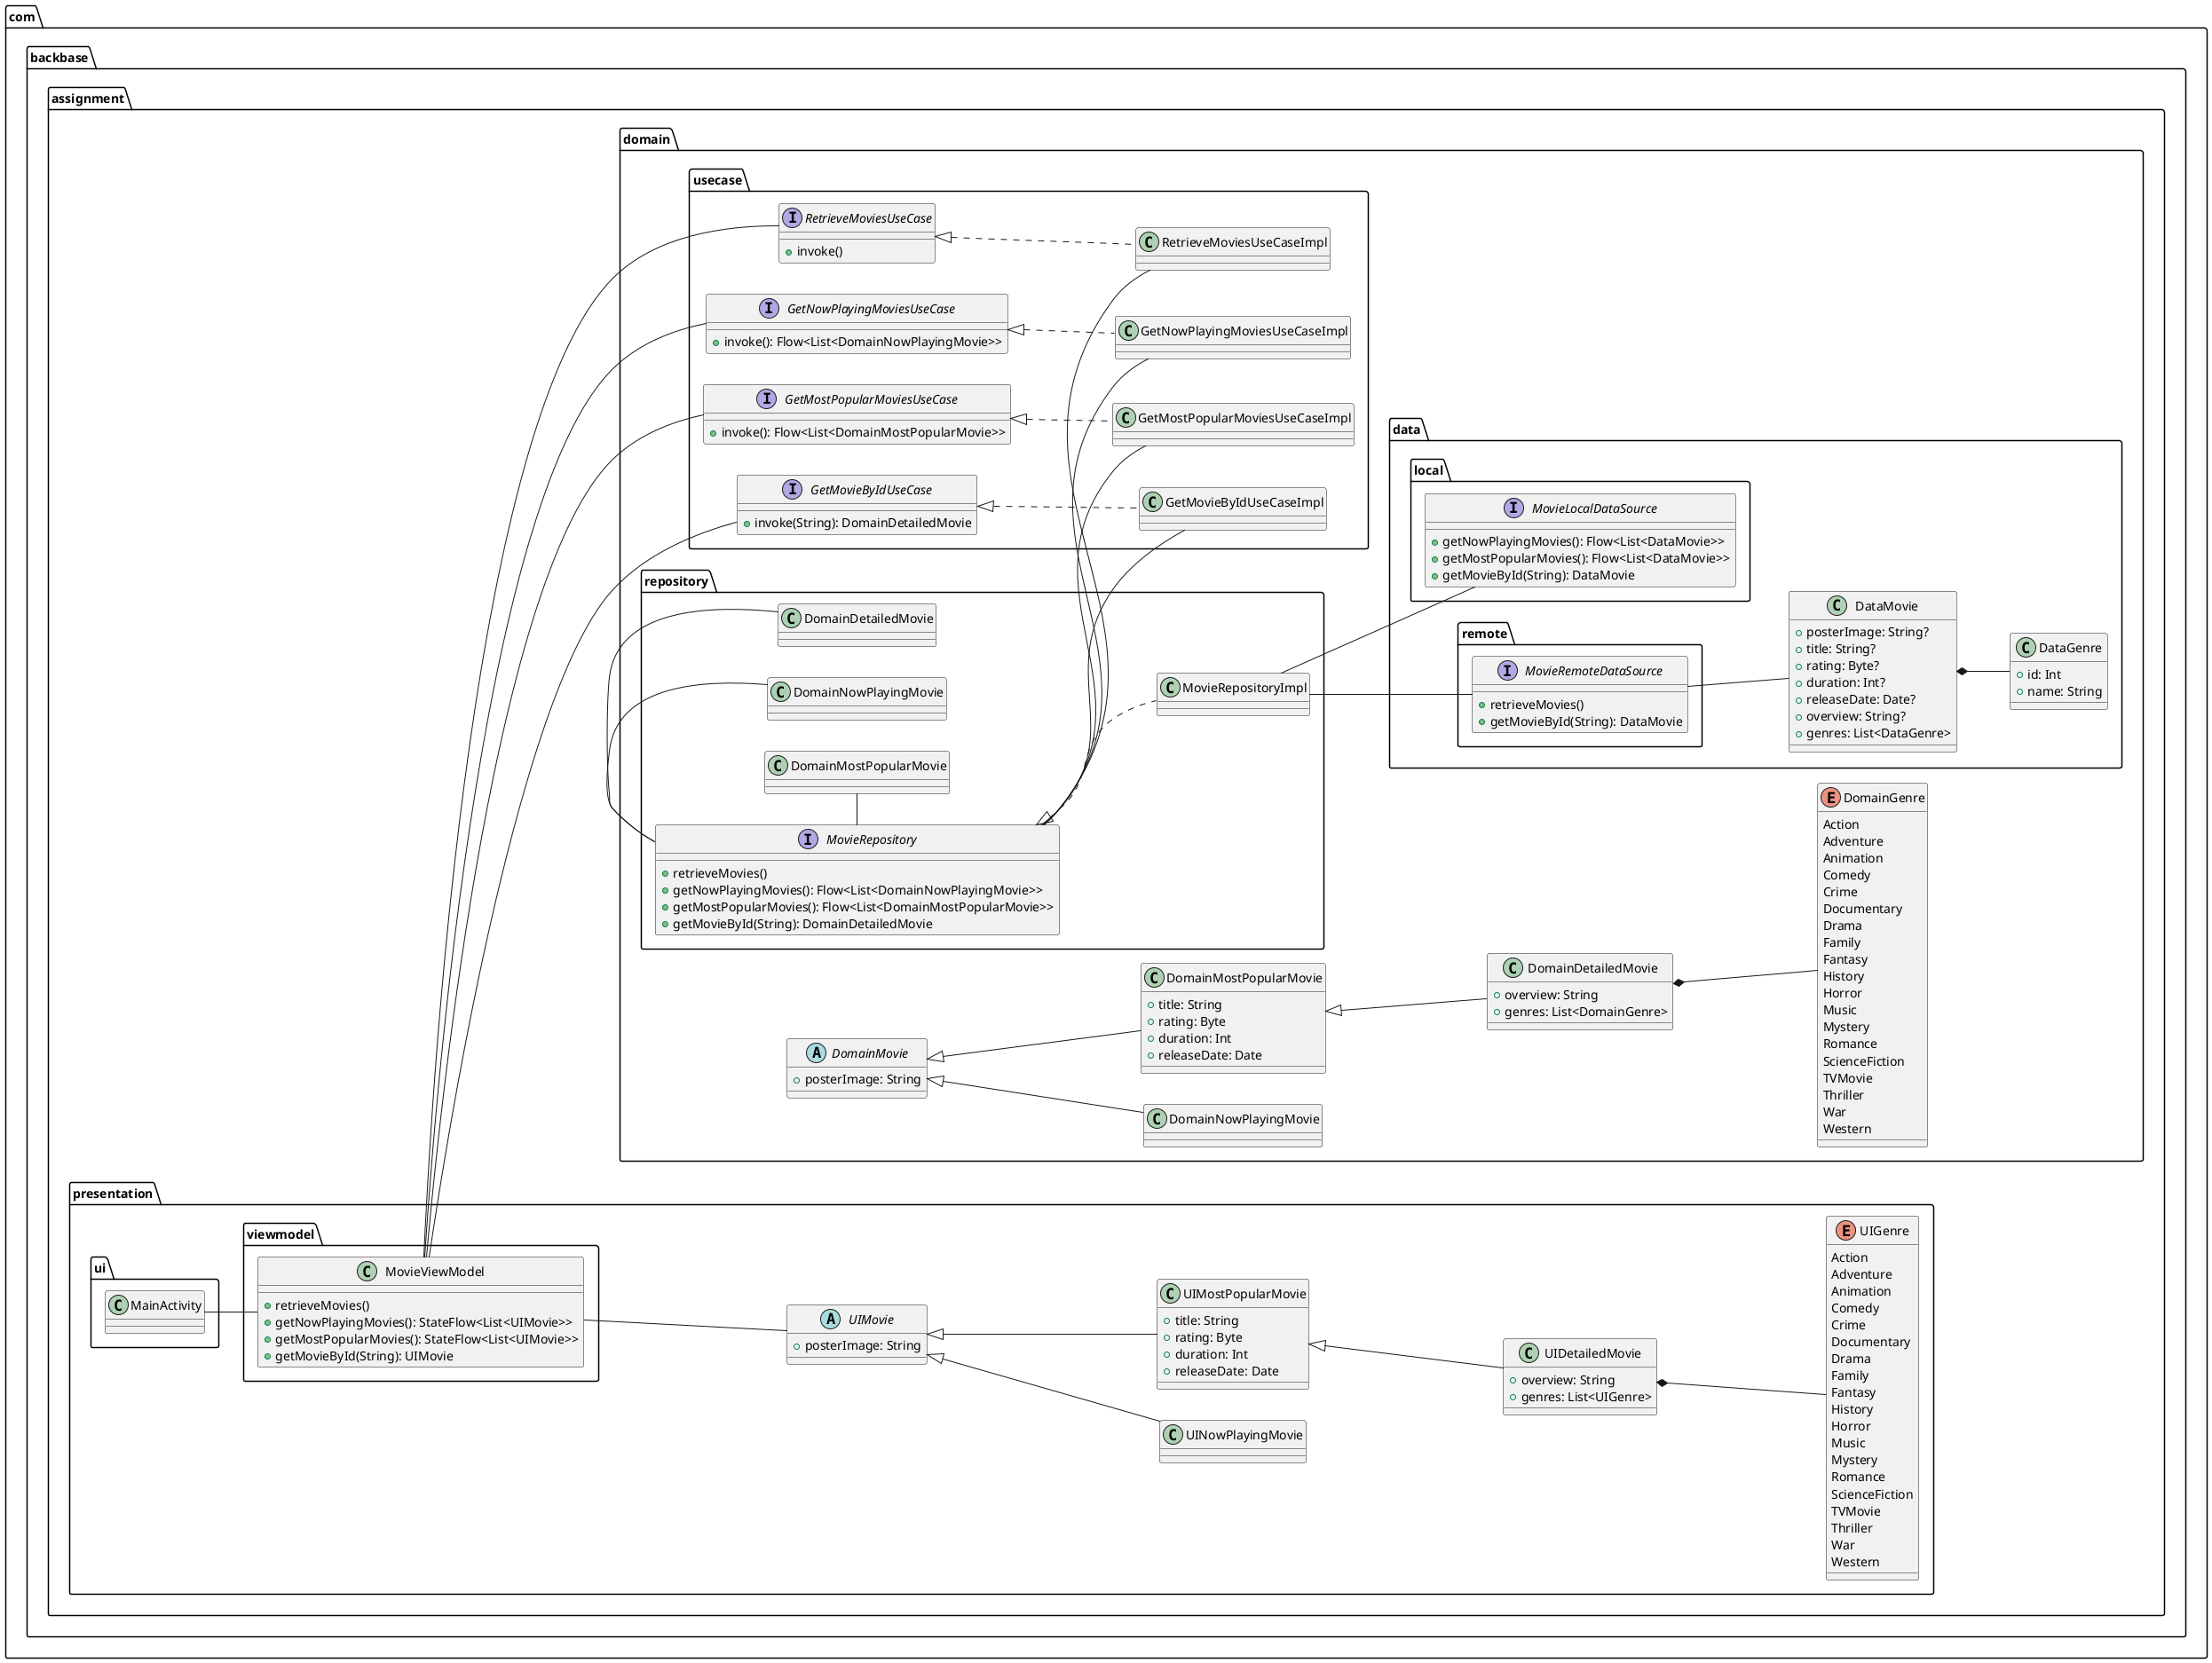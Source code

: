 @startuml

left to right direction

package com.backbase.assignment {

package presentation {

package ui {

class MainActivity

}

package viewmodel {

class MovieViewModel {
+ retrieveMovies()
+ getNowPlayingMovies(): StateFlow<List<UIMovie>>
+ getMostPopularMovies(): StateFlow<List<UIMovie>>
+ getMovieById(String): UIMovie
}

}

abstract class UIMovie {
+ posterImage: String
}

class UINowPlayingMovie extends UIMovie

class UIMostPopularMovie extends UIMovie {
+ title: String
+ rating: Byte
+ duration: Int
+ releaseDate: Date
}

class UIDetailedMovie extends UIMostPopularMovie {
+ overview: String
+ genres: List<UIGenre>
}

enum UIGenre {
Action
Adventure
Animation
Comedy
Crime
Documentary
Drama
Family
Fantasy
History
Horror
Music
Mystery
Romance
ScienceFiction
TVMovie
Thriller
War
Western
}

UIDetailedMovie *-- UIGenre

MainActivity -- MovieViewModel
MovieViewModel -- UIMovie

}

package domain {

package usecase {

interface RetrieveMoviesUseCase {
+ invoke()
}

class RetrieveMoviesUseCaseImpl implements RetrieveMoviesUseCase

interface GetNowPlayingMoviesUseCase {
+ invoke(): Flow<List<DomainNowPlayingMovie>>
}

class GetNowPlayingMoviesUseCaseImpl implements GetNowPlayingMoviesUseCase

interface GetMostPopularMoviesUseCase {
+ invoke(): Flow<List<DomainMostPopularMovie>>
}

class GetMostPopularMoviesUseCaseImpl implements GetMostPopularMoviesUseCase

interface GetMovieByIdUseCase {
+ invoke(String): DomainDetailedMovie
}

class GetMovieByIdUseCaseImpl implements GetMovieByIdUseCase

MovieViewModel -- RetrieveMoviesUseCase
MovieViewModel -- GetNowPlayingMoviesUseCase
MovieViewModel -- GetMostPopularMoviesUseCase
MovieViewModel -- GetMovieByIdUseCase

}

package repository {

interface MovieRepository {
+ retrieveMovies()
+ getNowPlayingMovies(): Flow<List<DomainNowPlayingMovie>>
+ getMostPopularMovies(): Flow<List<DomainMostPopularMovie>>
+ getMovieById(String): DomainDetailedMovie
}

class MovieRepositoryImpl implements MovieRepository

MovieRepository -- RetrieveMoviesUseCaseImpl
MovieRepository -- GetNowPlayingMoviesUseCaseImpl
MovieRepository -- GetMostPopularMoviesUseCaseImpl
MovieRepository -- GetMovieByIdUseCaseImpl

MovieRepository -R- DomainNowPlayingMovie
MovieRepository -R- DomainMostPopularMovie
MovieRepository -R- DomainDetailedMovie

}

abstract class DomainMovie {
+ posterImage: String
}

class DomainNowPlayingMovie extends DomainMovie

class DomainMostPopularMovie extends DomainMovie {
+ title: String
+ rating: Byte
+ duration: Int
+ releaseDate: Date
}

class DomainDetailedMovie extends DomainMostPopularMovie {
+ overview: String
+ genres: List<DomainGenre>
}

enum DomainGenre {
Action
Adventure
Animation
Comedy
Crime
Documentary
Drama
Family
Fantasy
History
Horror
Music
Mystery
Romance
ScienceFiction
TVMovie
Thriller
War
Western
}

DomainDetailedMovie *-- DomainGenre

package data {

package local {

interface MovieLocalDataSource {
+ getNowPlayingMovies(): Flow<List<DataMovie>>
+ getMostPopularMovies(): Flow<List<DataMovie>>
+ getMovieById(String): DataMovie
}

}

package remote {

interface MovieRemoteDataSource {
+ retrieveMovies()
+ getMovieById(String): DataMovie
}

}

MovieRepositoryImpl -- MovieLocalDataSource
MovieRepositoryImpl -- MovieRemoteDataSource

class DataMovie {
+ posterImage: String?
+ title: String?
+ rating: Byte?
+ duration: Int?
+ releaseDate: Date?
+ overview: String?
+ genres: List<DataGenre>
}

class DataGenre {
+ id: Int
+ name: String
}

DataMovie *-- DataGenre
MovieRemoteDataSource -- DataMovie

}

}


@enduml
